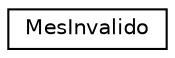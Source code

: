 digraph "Graphical Class Hierarchy"
{
 // LATEX_PDF_SIZE
  edge [fontname="Helvetica",fontsize="10",labelfontname="Helvetica",labelfontsize="10"];
  node [fontname="Helvetica",fontsize="10",shape=record];
  rankdir="LR";
  Node0 [label="MesInvalido",height=0.2,width=0.4,color="black", fillcolor="white", style="filled",URL="$structMesInvalido.html",tooltip="Estrutura para representar uma exceção de mês inválido."];
}
